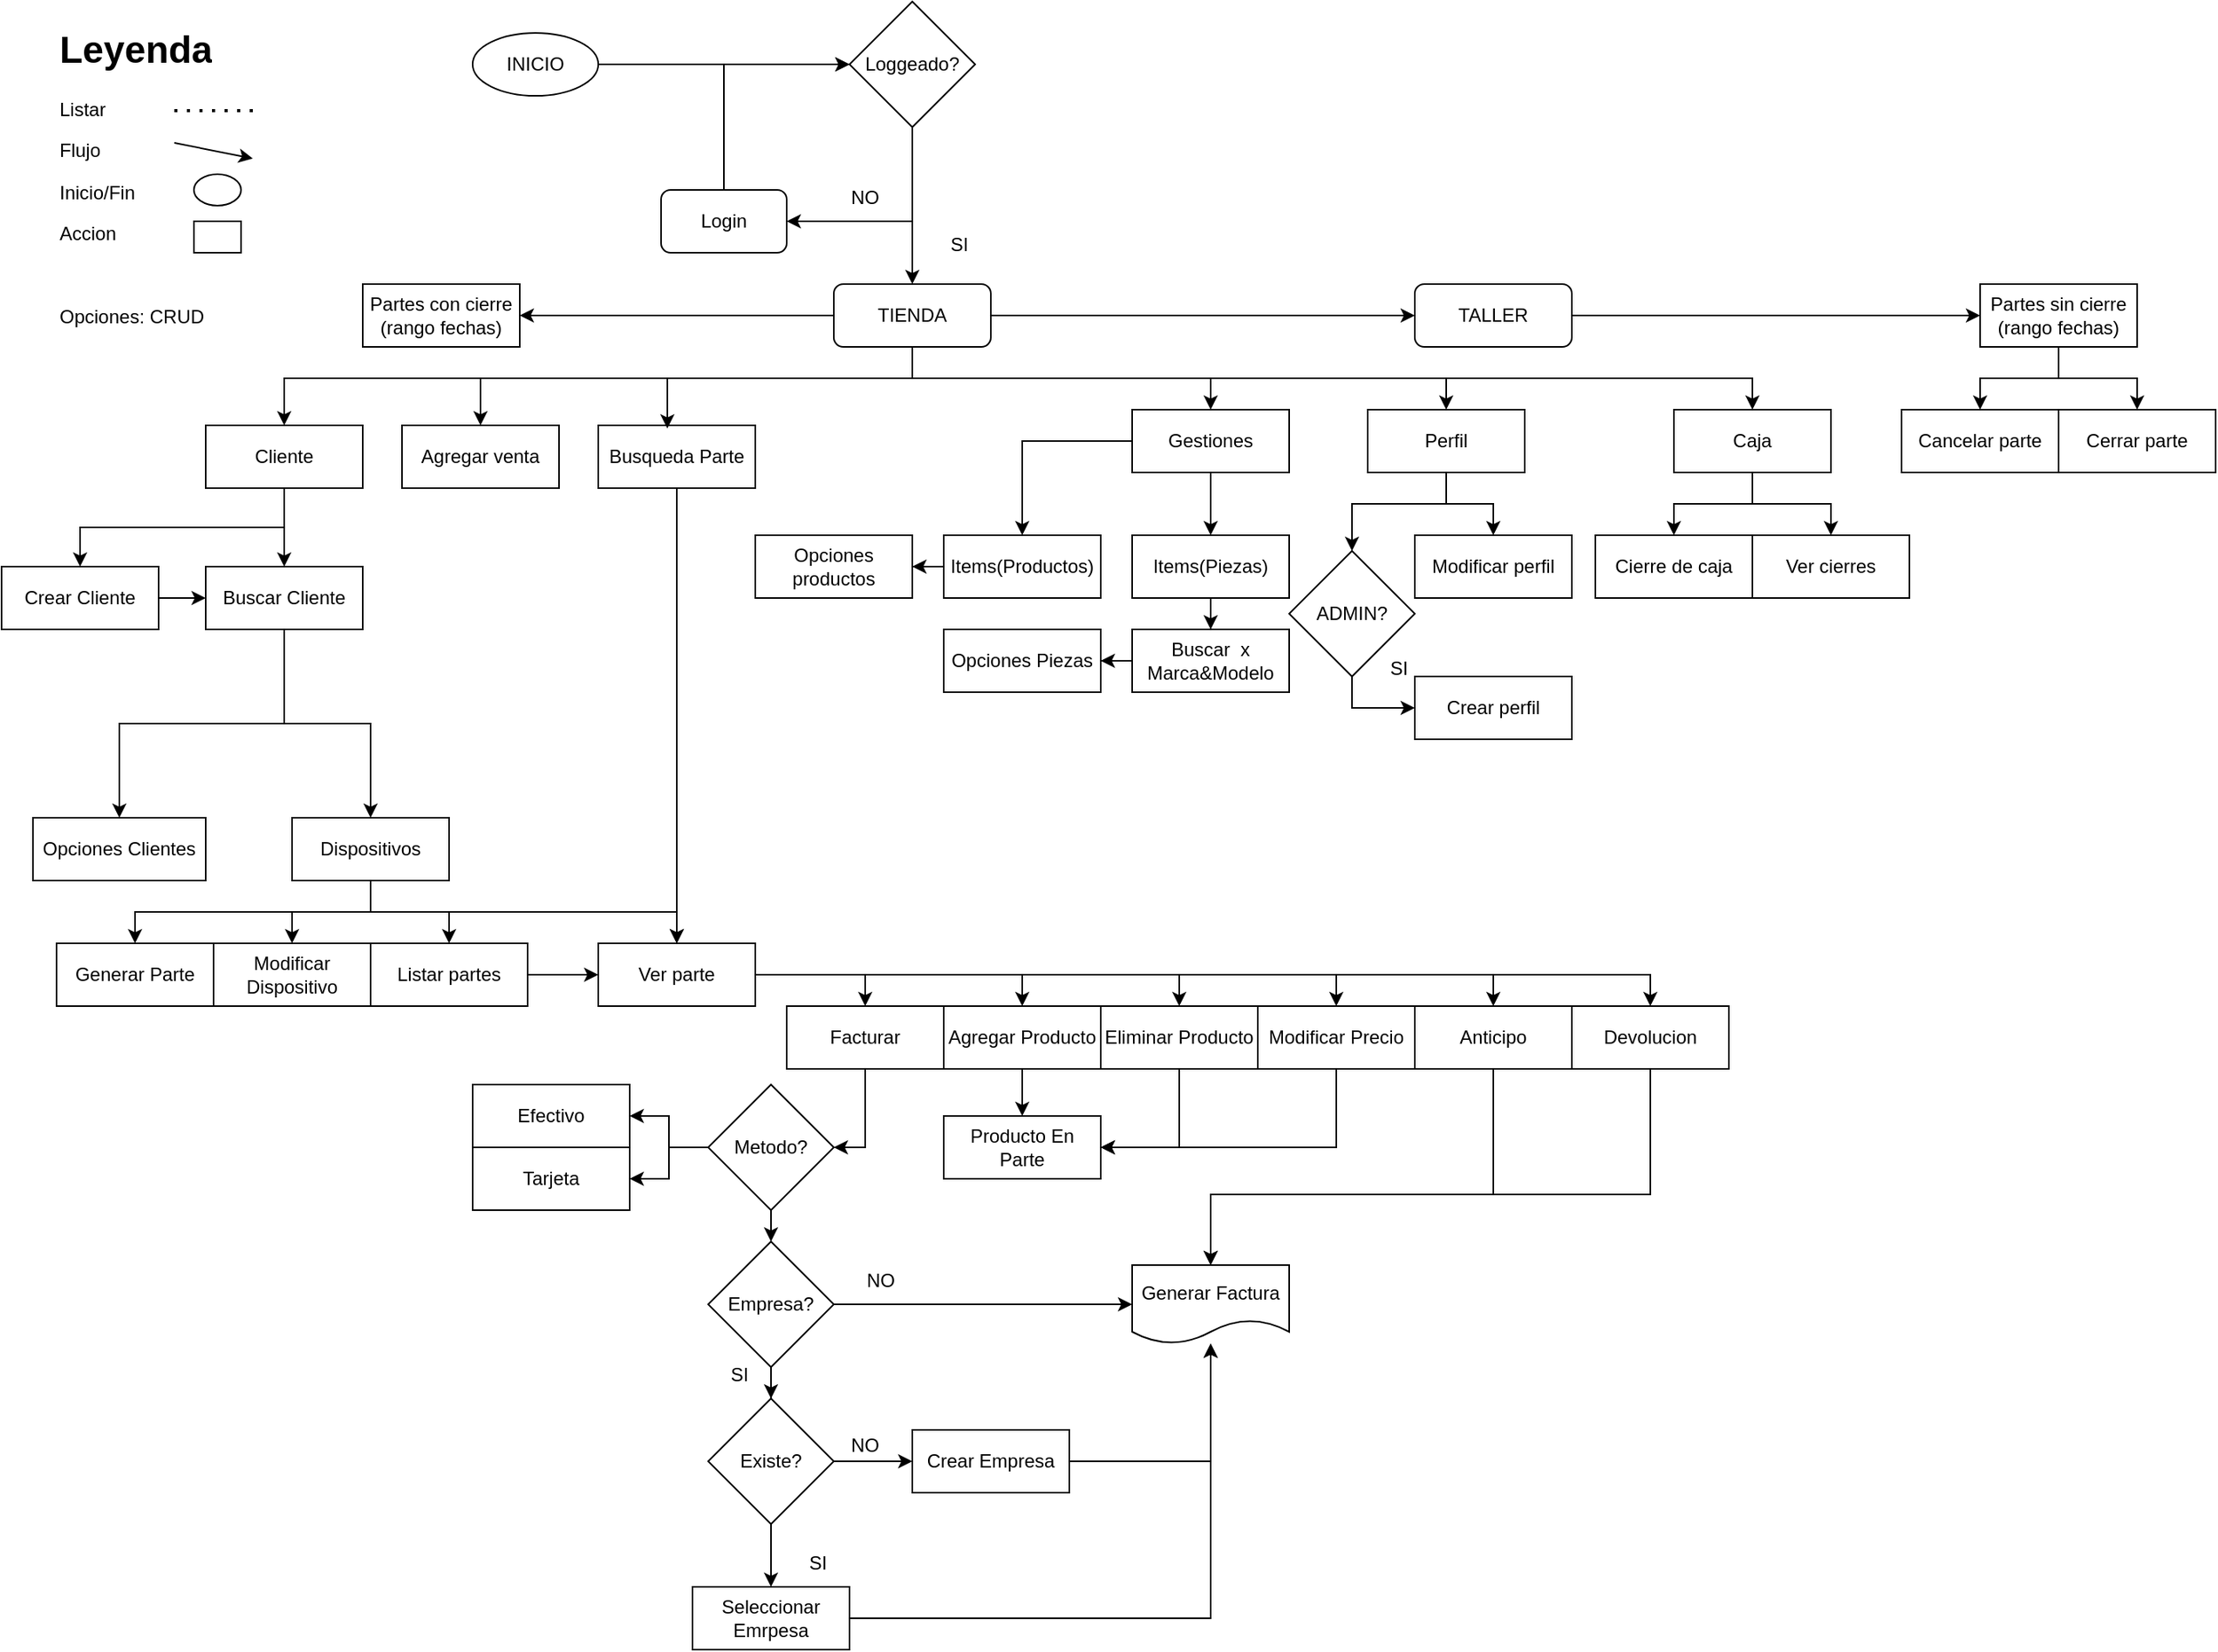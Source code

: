 <mxfile version="26.2.2">
  <diagram name="Página-1" id="Z_W9YwhYfjaV085U8AMI">
    <mxGraphModel dx="1993" dy="600" grid="1" gridSize="10" guides="1" tooltips="1" connect="1" arrows="1" fold="1" page="1" pageScale="1" pageWidth="827" pageHeight="1169" math="0" shadow="0">
      <root>
        <mxCell id="0" />
        <mxCell id="1" parent="0" />
        <mxCell id="-iHipi6ZEOvdDk3W6BI1-5" style="edgeStyle=orthogonalEdgeStyle;rounded=0;orthogonalLoop=1;jettySize=auto;html=1;entryX=0;entryY=0.5;entryDx=0;entryDy=0;" parent="1" source="-iHipi6ZEOvdDk3W6BI1-2" target="-iHipi6ZEOvdDk3W6BI1-4" edge="1">
          <mxGeometry relative="1" as="geometry" />
        </mxCell>
        <mxCell id="-iHipi6ZEOvdDk3W6BI1-2" value="INICIO" style="ellipse;whiteSpace=wrap;html=1;" parent="1" vertex="1">
          <mxGeometry x="120" y="20" width="80" height="40" as="geometry" />
        </mxCell>
        <mxCell id="-iHipi6ZEOvdDk3W6BI1-17" style="edgeStyle=orthogonalEdgeStyle;rounded=0;orthogonalLoop=1;jettySize=auto;html=1;entryX=0;entryY=0.5;entryDx=0;entryDy=0;exitX=0.5;exitY=0;exitDx=0;exitDy=0;" parent="1" source="-iHipi6ZEOvdDk3W6BI1-3" target="-iHipi6ZEOvdDk3W6BI1-4" edge="1">
          <mxGeometry relative="1" as="geometry" />
        </mxCell>
        <mxCell id="-iHipi6ZEOvdDk3W6BI1-3" value="Login" style="rounded=1;whiteSpace=wrap;html=1;" parent="1" vertex="1">
          <mxGeometry x="240" y="120" width="80" height="40" as="geometry" />
        </mxCell>
        <mxCell id="-iHipi6ZEOvdDk3W6BI1-9" style="edgeStyle=orthogonalEdgeStyle;rounded=0;orthogonalLoop=1;jettySize=auto;html=1;entryX=1;entryY=0.5;entryDx=0;entryDy=0;exitX=0.5;exitY=1;exitDx=0;exitDy=0;" parent="1" source="-iHipi6ZEOvdDk3W6BI1-4" target="-iHipi6ZEOvdDk3W6BI1-3" edge="1">
          <mxGeometry relative="1" as="geometry" />
        </mxCell>
        <mxCell id="-iHipi6ZEOvdDk3W6BI1-10" style="edgeStyle=orthogonalEdgeStyle;rounded=0;orthogonalLoop=1;jettySize=auto;html=1;entryX=0.5;entryY=0;entryDx=0;entryDy=0;exitX=0.5;exitY=1;exitDx=0;exitDy=0;" parent="1" source="-iHipi6ZEOvdDk3W6BI1-4" target="-iHipi6ZEOvdDk3W6BI1-8" edge="1">
          <mxGeometry relative="1" as="geometry" />
        </mxCell>
        <mxCell id="-iHipi6ZEOvdDk3W6BI1-4" value="Loggeado?" style="rhombus;whiteSpace=wrap;html=1;" parent="1" vertex="1">
          <mxGeometry x="360" width="80" height="80" as="geometry" />
        </mxCell>
        <mxCell id="-iHipi6ZEOvdDk3W6BI1-42" style="edgeStyle=orthogonalEdgeStyle;rounded=0;orthogonalLoop=1;jettySize=auto;html=1;entryX=0;entryY=0.5;entryDx=0;entryDy=0;" parent="1" source="-iHipi6ZEOvdDk3W6BI1-8" edge="1">
          <mxGeometry relative="1" as="geometry">
            <mxPoint x="720" y="200" as="targetPoint" />
          </mxGeometry>
        </mxCell>
        <mxCell id="-iHipi6ZEOvdDk3W6BI1-47" style="edgeStyle=orthogonalEdgeStyle;rounded=0;orthogonalLoop=1;jettySize=auto;html=1;entryX=0.5;entryY=0;entryDx=0;entryDy=0;exitX=0.5;exitY=1;exitDx=0;exitDy=0;" parent="1" source="-iHipi6ZEOvdDk3W6BI1-8" target="-iHipi6ZEOvdDk3W6BI1-21" edge="1">
          <mxGeometry relative="1" as="geometry">
            <Array as="points">
              <mxPoint x="400" y="240" />
              <mxPoint y="240" />
            </Array>
          </mxGeometry>
        </mxCell>
        <mxCell id="wO2uM60JOVc9Lu1RM6yL-9" style="edgeStyle=orthogonalEdgeStyle;rounded=0;orthogonalLoop=1;jettySize=auto;html=1;entryX=0.5;entryY=0;entryDx=0;entryDy=0;exitX=0.5;exitY=1;exitDx=0;exitDy=0;" parent="1" source="-iHipi6ZEOvdDk3W6BI1-8" target="wO2uM60JOVc9Lu1RM6yL-8" edge="1">
          <mxGeometry relative="1" as="geometry">
            <Array as="points">
              <mxPoint x="400" y="240" />
              <mxPoint x="590" y="240" />
            </Array>
          </mxGeometry>
        </mxCell>
        <mxCell id="diz5Id2DLB-o77FFqCjS-1" style="edgeStyle=orthogonalEdgeStyle;rounded=0;orthogonalLoop=1;jettySize=auto;html=1;" edge="1" parent="1" source="-iHipi6ZEOvdDk3W6BI1-8" target="-iHipi6ZEOvdDk3W6BI1-74">
          <mxGeometry relative="1" as="geometry" />
        </mxCell>
        <mxCell id="diz5Id2DLB-o77FFqCjS-9" style="edgeStyle=orthogonalEdgeStyle;rounded=0;orthogonalLoop=1;jettySize=auto;html=1;entryX=0.5;entryY=0;entryDx=0;entryDy=0;" edge="1" parent="1" source="-iHipi6ZEOvdDk3W6BI1-8" target="-iHipi6ZEOvdDk3W6BI1-22">
          <mxGeometry relative="1" as="geometry">
            <Array as="points">
              <mxPoint x="400" y="240" />
              <mxPoint x="125" y="240" />
            </Array>
          </mxGeometry>
        </mxCell>
        <mxCell id="diz5Id2DLB-o77FFqCjS-44" style="edgeStyle=orthogonalEdgeStyle;rounded=0;orthogonalLoop=1;jettySize=auto;html=1;entryX=0.5;entryY=0;entryDx=0;entryDy=0;" edge="1" parent="1" source="-iHipi6ZEOvdDk3W6BI1-8" target="-iHipi6ZEOvdDk3W6BI1-23">
          <mxGeometry relative="1" as="geometry">
            <Array as="points">
              <mxPoint x="400" y="240" />
              <mxPoint x="740" y="240" />
            </Array>
          </mxGeometry>
        </mxCell>
        <mxCell id="diz5Id2DLB-o77FFqCjS-45" style="edgeStyle=orthogonalEdgeStyle;rounded=0;orthogonalLoop=1;jettySize=auto;html=1;entryX=0.5;entryY=0;entryDx=0;entryDy=0;" edge="1" parent="1" source="-iHipi6ZEOvdDk3W6BI1-8" target="-iHipi6ZEOvdDk3W6BI1-24">
          <mxGeometry relative="1" as="geometry">
            <Array as="points">
              <mxPoint x="400" y="240" />
              <mxPoint x="935" y="240" />
            </Array>
          </mxGeometry>
        </mxCell>
        <mxCell id="-iHipi6ZEOvdDk3W6BI1-8" value="TIENDA" style="rounded=1;whiteSpace=wrap;html=1;" parent="1" vertex="1">
          <mxGeometry x="350" y="180" width="100" height="40" as="geometry" />
        </mxCell>
        <mxCell id="-iHipi6ZEOvdDk3W6BI1-11" value="SI" style="text;html=1;align=center;verticalAlign=middle;whiteSpace=wrap;rounded=0;" parent="1" vertex="1">
          <mxGeometry x="400" y="140" width="60" height="30" as="geometry" />
        </mxCell>
        <mxCell id="-iHipi6ZEOvdDk3W6BI1-12" value="NO" style="text;html=1;align=center;verticalAlign=middle;whiteSpace=wrap;rounded=0;" parent="1" vertex="1">
          <mxGeometry x="340" y="110" width="60" height="30" as="geometry" />
        </mxCell>
        <mxCell id="wO2uM60JOVc9Lu1RM6yL-36" style="edgeStyle=orthogonalEdgeStyle;rounded=0;orthogonalLoop=1;jettySize=auto;html=1;entryX=0;entryY=0.5;entryDx=0;entryDy=0;" parent="1" source="-iHipi6ZEOvdDk3W6BI1-19" target="-iHipi6ZEOvdDk3W6BI1-31" edge="1">
          <mxGeometry relative="1" as="geometry" />
        </mxCell>
        <mxCell id="-iHipi6ZEOvdDk3W6BI1-19" value="Crear Cliente" style="rounded=0;whiteSpace=wrap;html=1;" parent="1" vertex="1">
          <mxGeometry x="-180" y="360" width="100" height="40" as="geometry" />
        </mxCell>
        <mxCell id="diz5Id2DLB-o77FFqCjS-10" style="edgeStyle=orthogonalEdgeStyle;rounded=0;orthogonalLoop=1;jettySize=auto;html=1;" edge="1" parent="1" source="-iHipi6ZEOvdDk3W6BI1-20" target="-iHipi6ZEOvdDk3W6BI1-65">
          <mxGeometry relative="1" as="geometry" />
        </mxCell>
        <mxCell id="-iHipi6ZEOvdDk3W6BI1-20" value="Busqueda Parte" style="rounded=0;whiteSpace=wrap;html=1;" parent="1" vertex="1">
          <mxGeometry x="200" y="270" width="100" height="40" as="geometry" />
        </mxCell>
        <mxCell id="wO2uM60JOVc9Lu1RM6yL-35" style="edgeStyle=orthogonalEdgeStyle;rounded=0;orthogonalLoop=1;jettySize=auto;html=1;entryX=0.5;entryY=0;entryDx=0;entryDy=0;exitX=0.5;exitY=1;exitDx=0;exitDy=0;" parent="1" source="-iHipi6ZEOvdDk3W6BI1-21" target="-iHipi6ZEOvdDk3W6BI1-19" edge="1">
          <mxGeometry relative="1" as="geometry" />
        </mxCell>
        <mxCell id="wO2uM60JOVc9Lu1RM6yL-37" style="edgeStyle=orthogonalEdgeStyle;rounded=0;orthogonalLoop=1;jettySize=auto;html=1;entryX=0.5;entryY=0;entryDx=0;entryDy=0;" parent="1" source="-iHipi6ZEOvdDk3W6BI1-21" target="-iHipi6ZEOvdDk3W6BI1-31" edge="1">
          <mxGeometry relative="1" as="geometry" />
        </mxCell>
        <mxCell id="-iHipi6ZEOvdDk3W6BI1-21" value="&lt;div&gt;&lt;span style=&quot;background-color: transparent; color: light-dark(rgb(0, 0, 0), rgb(255, 255, 255));&quot;&gt;Cliente&lt;/span&gt;&lt;/div&gt;" style="rounded=0;whiteSpace=wrap;html=1;" parent="1" vertex="1">
          <mxGeometry x="-50" y="270" width="100" height="40" as="geometry" />
        </mxCell>
        <mxCell id="-iHipi6ZEOvdDk3W6BI1-22" value="Agregar venta" style="rounded=0;whiteSpace=wrap;html=1;" parent="1" vertex="1">
          <mxGeometry x="75" y="270" width="100" height="40" as="geometry" />
        </mxCell>
        <mxCell id="diz5Id2DLB-o77FFqCjS-38" style="edgeStyle=orthogonalEdgeStyle;rounded=0;orthogonalLoop=1;jettySize=auto;html=1;" edge="1" parent="1" source="-iHipi6ZEOvdDk3W6BI1-23" target="diz5Id2DLB-o77FFqCjS-36">
          <mxGeometry relative="1" as="geometry">
            <Array as="points">
              <mxPoint x="740" y="320" />
              <mxPoint x="680" y="320" />
            </Array>
          </mxGeometry>
        </mxCell>
        <mxCell id="diz5Id2DLB-o77FFqCjS-43" style="edgeStyle=orthogonalEdgeStyle;rounded=0;orthogonalLoop=1;jettySize=auto;html=1;entryX=0.5;entryY=0;entryDx=0;entryDy=0;" edge="1" parent="1" source="-iHipi6ZEOvdDk3W6BI1-23" target="wO2uM60JOVc9Lu1RM6yL-6">
          <mxGeometry relative="1" as="geometry" />
        </mxCell>
        <mxCell id="-iHipi6ZEOvdDk3W6BI1-23" value="Perfil" style="rounded=0;whiteSpace=wrap;html=1;" parent="1" vertex="1">
          <mxGeometry x="690" y="260" width="100" height="40" as="geometry" />
        </mxCell>
        <mxCell id="wO2uM60JOVc9Lu1RM6yL-4" style="edgeStyle=orthogonalEdgeStyle;rounded=0;orthogonalLoop=1;jettySize=auto;html=1;entryX=0.5;entryY=0;entryDx=0;entryDy=0;" parent="1" source="-iHipi6ZEOvdDk3W6BI1-24" target="wO2uM60JOVc9Lu1RM6yL-2" edge="1">
          <mxGeometry relative="1" as="geometry" />
        </mxCell>
        <mxCell id="wO2uM60JOVc9Lu1RM6yL-5" style="edgeStyle=orthogonalEdgeStyle;rounded=0;orthogonalLoop=1;jettySize=auto;html=1;entryX=0.5;entryY=0;entryDx=0;entryDy=0;" parent="1" source="-iHipi6ZEOvdDk3W6BI1-24" target="wO2uM60JOVc9Lu1RM6yL-3" edge="1">
          <mxGeometry relative="1" as="geometry" />
        </mxCell>
        <mxCell id="-iHipi6ZEOvdDk3W6BI1-24" value="Caja" style="rounded=0;whiteSpace=wrap;html=1;" parent="1" vertex="1">
          <mxGeometry x="885" y="260" width="100" height="40" as="geometry" />
        </mxCell>
        <mxCell id="-iHipi6ZEOvdDk3W6BI1-60" style="edgeStyle=orthogonalEdgeStyle;rounded=0;orthogonalLoop=1;jettySize=auto;html=1;entryX=0.5;entryY=0;entryDx=0;entryDy=0;" parent="1" source="-iHipi6ZEOvdDk3W6BI1-31" target="-iHipi6ZEOvdDk3W6BI1-59" edge="1">
          <mxGeometry relative="1" as="geometry" />
        </mxCell>
        <mxCell id="-iHipi6ZEOvdDk3W6BI1-62" style="edgeStyle=orthogonalEdgeStyle;rounded=0;orthogonalLoop=1;jettySize=auto;html=1;entryX=0.5;entryY=0;entryDx=0;entryDy=0;" parent="1" source="-iHipi6ZEOvdDk3W6BI1-31" target="-iHipi6ZEOvdDk3W6BI1-61" edge="1">
          <mxGeometry relative="1" as="geometry" />
        </mxCell>
        <mxCell id="-iHipi6ZEOvdDk3W6BI1-31" value="Buscar Cliente" style="rounded=0;whiteSpace=wrap;html=1;" parent="1" vertex="1">
          <mxGeometry x="-50" y="360" width="100" height="40" as="geometry" />
        </mxCell>
        <mxCell id="-iHipi6ZEOvdDk3W6BI1-59" value="Opciones Clientes" style="rounded=0;whiteSpace=wrap;html=1;" parent="1" vertex="1">
          <mxGeometry x="-160" y="520" width="110" height="40" as="geometry" />
        </mxCell>
        <mxCell id="wO2uM60JOVc9Lu1RM6yL-19" style="edgeStyle=orthogonalEdgeStyle;rounded=0;orthogonalLoop=1;jettySize=auto;html=1;entryX=0.5;entryY=0;entryDx=0;entryDy=0;" parent="1" source="-iHipi6ZEOvdDk3W6BI1-61" target="-iHipi6ZEOvdDk3W6BI1-68" edge="1">
          <mxGeometry relative="1" as="geometry" />
        </mxCell>
        <mxCell id="wO2uM60JOVc9Lu1RM6yL-26" style="edgeStyle=orthogonalEdgeStyle;rounded=0;orthogonalLoop=1;jettySize=auto;html=1;entryX=0.5;entryY=0;entryDx=0;entryDy=0;exitX=0.5;exitY=1;exitDx=0;exitDy=0;" parent="1" source="-iHipi6ZEOvdDk3W6BI1-61" target="-iHipi6ZEOvdDk3W6BI1-65" edge="1">
          <mxGeometry relative="1" as="geometry" />
        </mxCell>
        <mxCell id="diz5Id2DLB-o77FFqCjS-6" style="edgeStyle=orthogonalEdgeStyle;rounded=0;orthogonalLoop=1;jettySize=auto;html=1;entryX=0.5;entryY=0;entryDx=0;entryDy=0;" edge="1" parent="1" source="-iHipi6ZEOvdDk3W6BI1-61" target="-iHipi6ZEOvdDk3W6BI1-64">
          <mxGeometry relative="1" as="geometry" />
        </mxCell>
        <mxCell id="diz5Id2DLB-o77FFqCjS-28" style="edgeStyle=orthogonalEdgeStyle;rounded=0;orthogonalLoop=1;jettySize=auto;html=1;entryX=0.5;entryY=0;entryDx=0;entryDy=0;" edge="1" parent="1" source="-iHipi6ZEOvdDk3W6BI1-61" target="-iHipi6ZEOvdDk3W6BI1-70">
          <mxGeometry relative="1" as="geometry">
            <Array as="points">
              <mxPoint x="55" y="580" />
              <mxPoint x="-95" y="580" />
            </Array>
          </mxGeometry>
        </mxCell>
        <mxCell id="-iHipi6ZEOvdDk3W6BI1-61" value="Dispositivos" style="rounded=0;whiteSpace=wrap;html=1;" parent="1" vertex="1">
          <mxGeometry x="5" y="520" width="100" height="40" as="geometry" />
        </mxCell>
        <mxCell id="diz5Id2DLB-o77FFqCjS-27" style="edgeStyle=orthogonalEdgeStyle;rounded=0;orthogonalLoop=1;jettySize=auto;html=1;entryX=0;entryY=0.5;entryDx=0;entryDy=0;" edge="1" parent="1" source="-iHipi6ZEOvdDk3W6BI1-64" target="-iHipi6ZEOvdDk3W6BI1-65">
          <mxGeometry relative="1" as="geometry" />
        </mxCell>
        <mxCell id="-iHipi6ZEOvdDk3W6BI1-64" value="Listar partes" style="rounded=0;whiteSpace=wrap;html=1;" parent="1" vertex="1">
          <mxGeometry x="55" y="600" width="100" height="40" as="geometry" />
        </mxCell>
        <mxCell id="wO2uM60JOVc9Lu1RM6yL-32" style="edgeStyle=orthogonalEdgeStyle;rounded=0;orthogonalLoop=1;jettySize=auto;html=1;entryX=0.5;entryY=0;entryDx=0;entryDy=0;" parent="1" source="-iHipi6ZEOvdDk3W6BI1-65" target="wO2uM60JOVc9Lu1RM6yL-31" edge="1">
          <mxGeometry relative="1" as="geometry" />
        </mxCell>
        <mxCell id="wO2uM60JOVc9Lu1RM6yL-34" style="edgeStyle=orthogonalEdgeStyle;rounded=0;orthogonalLoop=1;jettySize=auto;html=1;entryX=0.5;entryY=0;entryDx=0;entryDy=0;" parent="1" source="-iHipi6ZEOvdDk3W6BI1-65" target="wO2uM60JOVc9Lu1RM6yL-33" edge="1">
          <mxGeometry relative="1" as="geometry" />
        </mxCell>
        <mxCell id="U4_lhC-odjG4sOQ1pjXB-10" style="edgeStyle=orthogonalEdgeStyle;rounded=0;orthogonalLoop=1;jettySize=auto;html=1;entryX=0.5;entryY=0;entryDx=0;entryDy=0;" parent="1" source="-iHipi6ZEOvdDk3W6BI1-65" target="wO2uM60JOVc9Lu1RM6yL-38" edge="1">
          <mxGeometry relative="1" as="geometry" />
        </mxCell>
        <mxCell id="U4_lhC-odjG4sOQ1pjXB-11" style="edgeStyle=orthogonalEdgeStyle;rounded=0;orthogonalLoop=1;jettySize=auto;html=1;entryX=0.5;entryY=0;entryDx=0;entryDy=0;" parent="1" source="-iHipi6ZEOvdDk3W6BI1-65" target="wO2uM60JOVc9Lu1RM6yL-39" edge="1">
          <mxGeometry relative="1" as="geometry" />
        </mxCell>
        <mxCell id="U4_lhC-odjG4sOQ1pjXB-13" style="edgeStyle=orthogonalEdgeStyle;rounded=0;orthogonalLoop=1;jettySize=auto;html=1;entryX=0.5;entryY=0;entryDx=0;entryDy=0;" parent="1" source="-iHipi6ZEOvdDk3W6BI1-65" target="wO2uM60JOVc9Lu1RM6yL-40" edge="1">
          <mxGeometry relative="1" as="geometry" />
        </mxCell>
        <mxCell id="U4_lhC-odjG4sOQ1pjXB-15" style="edgeStyle=orthogonalEdgeStyle;rounded=0;orthogonalLoop=1;jettySize=auto;html=1;entryX=0.5;entryY=0;entryDx=0;entryDy=0;" parent="1" source="-iHipi6ZEOvdDk3W6BI1-65" target="U4_lhC-odjG4sOQ1pjXB-14" edge="1">
          <mxGeometry relative="1" as="geometry" />
        </mxCell>
        <mxCell id="-iHipi6ZEOvdDk3W6BI1-65" value="Ver parte" style="rounded=0;whiteSpace=wrap;html=1;" parent="1" vertex="1">
          <mxGeometry x="200" y="600" width="100" height="40" as="geometry" />
        </mxCell>
        <mxCell id="-iHipi6ZEOvdDk3W6BI1-68" value="Modificar Dispositivo" style="rounded=0;whiteSpace=wrap;html=1;" parent="1" vertex="1">
          <mxGeometry x="-45" y="600" width="100" height="40" as="geometry" />
        </mxCell>
        <mxCell id="-iHipi6ZEOvdDk3W6BI1-70" value="Generar Parte" style="rounded=0;whiteSpace=wrap;html=1;" parent="1" vertex="1">
          <mxGeometry x="-145" y="600" width="100" height="40" as="geometry" />
        </mxCell>
        <mxCell id="-iHipi6ZEOvdDk3W6BI1-74" value="Partes con cierre&lt;br&gt;(rango fechas)" style="rounded=0;whiteSpace=wrap;html=1;" parent="1" vertex="1">
          <mxGeometry x="50" y="180" width="100" height="40" as="geometry" />
        </mxCell>
        <mxCell id="-iHipi6ZEOvdDk3W6BI1-77" value="" style="endArrow=none;dashed=1;html=1;dashPattern=1 3;strokeWidth=2;rounded=0;" parent="1" edge="1">
          <mxGeometry width="50" height="50" relative="1" as="geometry">
            <mxPoint x="-70" y="69.52" as="sourcePoint" />
            <mxPoint x="-20" y="69.52" as="targetPoint" />
          </mxGeometry>
        </mxCell>
        <mxCell id="-iHipi6ZEOvdDk3W6BI1-79" value="&lt;h1 style=&quot;margin-top: 0px;&quot;&gt;Leyenda&lt;/h1&gt;&lt;p&gt;Listar&amp;nbsp;&lt;/p&gt;&lt;p&gt;&lt;span style=&quot;background-color: transparent; color: light-dark(rgb(0, 0, 0), rgb(255, 255, 255));&quot;&gt;Flujo&amp;nbsp;&lt;/span&gt;&lt;/p&gt;&lt;p&gt;&lt;span style=&quot;background-color: transparent; color: light-dark(rgb(0, 0, 0), rgb(255, 255, 255));&quot;&gt;Inicio/Fin&lt;/span&gt;&lt;/p&gt;&lt;p&gt;&lt;span style=&quot;background-color: transparent; color: light-dark(rgb(0, 0, 0), rgb(255, 255, 255));&quot;&gt;Accion&lt;/span&gt;&lt;/p&gt;&lt;p&gt;&lt;span style=&quot;background-color: transparent; color: light-dark(rgb(0, 0, 0), rgb(255, 255, 255));&quot;&gt;&lt;br&gt;&lt;/span&gt;&lt;/p&gt;&lt;p&gt;Opciones: CRUD&lt;/p&gt;" style="text;html=1;whiteSpace=wrap;overflow=hidden;rounded=0;" parent="1" vertex="1">
          <mxGeometry x="-145" y="10" width="180" height="240" as="geometry" />
        </mxCell>
        <mxCell id="-iHipi6ZEOvdDk3W6BI1-80" value="" style="ellipse;whiteSpace=wrap;html=1;" parent="1" vertex="1">
          <mxGeometry x="-57.5" y="110" width="30" height="20" as="geometry" />
        </mxCell>
        <mxCell id="-iHipi6ZEOvdDk3W6BI1-81" value="" style="endArrow=classic;html=1;rounded=0;" parent="1" edge="1">
          <mxGeometry width="50" height="50" relative="1" as="geometry">
            <mxPoint x="-70" y="90" as="sourcePoint" />
            <mxPoint x="-20" y="100" as="targetPoint" />
          </mxGeometry>
        </mxCell>
        <mxCell id="-iHipi6ZEOvdDk3W6BI1-82" value="" style="rounded=0;whiteSpace=wrap;html=1;" parent="1" vertex="1">
          <mxGeometry x="-57.5" y="140" width="30" height="20" as="geometry" />
        </mxCell>
        <mxCell id="wO2uM60JOVc9Lu1RM6yL-2" value="Cierre de caja" style="rounded=0;whiteSpace=wrap;html=1;" parent="1" vertex="1">
          <mxGeometry x="835" y="340" width="100" height="40" as="geometry" />
        </mxCell>
        <mxCell id="wO2uM60JOVc9Lu1RM6yL-3" value="Ver cierres" style="rounded=0;whiteSpace=wrap;html=1;" parent="1" vertex="1">
          <mxGeometry x="935" y="340" width="100" height="40" as="geometry" />
        </mxCell>
        <mxCell id="wO2uM60JOVc9Lu1RM6yL-6" value="Modificar perfil" style="rounded=0;whiteSpace=wrap;html=1;" parent="1" vertex="1">
          <mxGeometry x="720" y="340" width="100" height="40" as="geometry" />
        </mxCell>
        <mxCell id="wO2uM60JOVc9Lu1RM6yL-13" style="edgeStyle=orthogonalEdgeStyle;rounded=0;orthogonalLoop=1;jettySize=auto;html=1;entryX=0.5;entryY=0;entryDx=0;entryDy=0;" parent="1" source="wO2uM60JOVc9Lu1RM6yL-8" target="wO2uM60JOVc9Lu1RM6yL-12" edge="1">
          <mxGeometry relative="1" as="geometry" />
        </mxCell>
        <mxCell id="wO2uM60JOVc9Lu1RM6yL-23" style="edgeStyle=orthogonalEdgeStyle;rounded=0;orthogonalLoop=1;jettySize=auto;html=1;entryX=0.5;entryY=0;entryDx=0;entryDy=0;" parent="1" source="wO2uM60JOVc9Lu1RM6yL-8" target="wO2uM60JOVc9Lu1RM6yL-17" edge="1">
          <mxGeometry relative="1" as="geometry" />
        </mxCell>
        <mxCell id="wO2uM60JOVc9Lu1RM6yL-8" value="&lt;div&gt;&lt;span style=&quot;background-color: transparent; color: light-dark(rgb(0, 0, 0), rgb(255, 255, 255));&quot;&gt;Gestiones&lt;/span&gt;&lt;/div&gt;" style="rounded=0;whiteSpace=wrap;html=1;" parent="1" vertex="1">
          <mxGeometry x="540" y="260" width="100" height="40" as="geometry" />
        </mxCell>
        <mxCell id="wO2uM60JOVc9Lu1RM6yL-16" style="edgeStyle=orthogonalEdgeStyle;rounded=0;orthogonalLoop=1;jettySize=auto;html=1;entryX=0.5;entryY=0;entryDx=0;entryDy=0;" parent="1" source="wO2uM60JOVc9Lu1RM6yL-12" target="wO2uM60JOVc9Lu1RM6yL-21" edge="1">
          <mxGeometry relative="1" as="geometry">
            <mxPoint x="590" y="420" as="targetPoint" />
          </mxGeometry>
        </mxCell>
        <mxCell id="wO2uM60JOVc9Lu1RM6yL-12" value="Items(Piezas)" style="rounded=0;whiteSpace=wrap;html=1;" parent="1" vertex="1">
          <mxGeometry x="540" y="340" width="100" height="40" as="geometry" />
        </mxCell>
        <mxCell id="diz5Id2DLB-o77FFqCjS-32" style="edgeStyle=orthogonalEdgeStyle;rounded=0;orthogonalLoop=1;jettySize=auto;html=1;entryX=1;entryY=0.5;entryDx=0;entryDy=0;" edge="1" parent="1" source="wO2uM60JOVc9Lu1RM6yL-17" target="wO2uM60JOVc9Lu1RM6yL-18">
          <mxGeometry relative="1" as="geometry" />
        </mxCell>
        <mxCell id="wO2uM60JOVc9Lu1RM6yL-17" value="Items(Productos)" style="rounded=0;whiteSpace=wrap;html=1;" parent="1" vertex="1">
          <mxGeometry x="420" y="340" width="100" height="40" as="geometry" />
        </mxCell>
        <mxCell id="wO2uM60JOVc9Lu1RM6yL-18" value="Opciones productos" style="rounded=0;whiteSpace=wrap;html=1;" parent="1" vertex="1">
          <mxGeometry x="300" y="340" width="100" height="40" as="geometry" />
        </mxCell>
        <mxCell id="diz5Id2DLB-o77FFqCjS-31" style="edgeStyle=orthogonalEdgeStyle;rounded=0;orthogonalLoop=1;jettySize=auto;html=1;entryX=1;entryY=0.5;entryDx=0;entryDy=0;" edge="1" parent="1" source="wO2uM60JOVc9Lu1RM6yL-21" target="wO2uM60JOVc9Lu1RM6yL-22">
          <mxGeometry relative="1" as="geometry" />
        </mxCell>
        <mxCell id="wO2uM60JOVc9Lu1RM6yL-21" value="Buscar&amp;nbsp; x Marca&amp;amp;Modelo" style="rounded=0;whiteSpace=wrap;html=1;" parent="1" vertex="1">
          <mxGeometry x="540" y="400" width="100" height="40" as="geometry" />
        </mxCell>
        <mxCell id="wO2uM60JOVc9Lu1RM6yL-22" value="Opciones Piezas" style="rounded=0;whiteSpace=wrap;html=1;" parent="1" vertex="1">
          <mxGeometry x="420" y="400" width="100" height="40" as="geometry" />
        </mxCell>
        <mxCell id="U4_lhC-odjG4sOQ1pjXB-25" style="edgeStyle=orthogonalEdgeStyle;rounded=0;orthogonalLoop=1;jettySize=auto;html=1;entryX=0.5;entryY=0;entryDx=0;entryDy=0;exitX=0.5;exitY=1;exitDx=0;exitDy=0;" parent="1" source="U4_lhC-odjG4sOQ1pjXB-1" target="U4_lhC-odjG4sOQ1pjXB-24" edge="1">
          <mxGeometry relative="1" as="geometry" />
        </mxCell>
        <mxCell id="diz5Id2DLB-o77FFqCjS-7" style="edgeStyle=orthogonalEdgeStyle;rounded=0;orthogonalLoop=1;jettySize=auto;html=1;entryX=1;entryY=0.5;entryDx=0;entryDy=0;" edge="1" parent="1" source="wO2uM60JOVc9Lu1RM6yL-31" target="U4_lhC-odjG4sOQ1pjXB-1">
          <mxGeometry relative="1" as="geometry" />
        </mxCell>
        <mxCell id="wO2uM60JOVc9Lu1RM6yL-31" value="Facturar" style="rounded=0;whiteSpace=wrap;html=1;" parent="1" vertex="1">
          <mxGeometry x="320" y="640" width="100" height="40" as="geometry" />
        </mxCell>
        <mxCell id="diz5Id2DLB-o77FFqCjS-24" style="edgeStyle=orthogonalEdgeStyle;rounded=0;orthogonalLoop=1;jettySize=auto;html=1;" edge="1" parent="1" source="wO2uM60JOVc9Lu1RM6yL-33" target="diz5Id2DLB-o77FFqCjS-23">
          <mxGeometry relative="1" as="geometry" />
        </mxCell>
        <mxCell id="wO2uM60JOVc9Lu1RM6yL-33" value="Agregar Producto" style="rounded=0;whiteSpace=wrap;html=1;" parent="1" vertex="1">
          <mxGeometry x="420" y="640" width="100" height="40" as="geometry" />
        </mxCell>
        <mxCell id="diz5Id2DLB-o77FFqCjS-14" style="edgeStyle=orthogonalEdgeStyle;rounded=0;orthogonalLoop=1;jettySize=auto;html=1;entryX=0.5;entryY=0;entryDx=0;entryDy=0;" edge="1" parent="1" source="wO2uM60JOVc9Lu1RM6yL-38" target="diz5Id2DLB-o77FFqCjS-2">
          <mxGeometry relative="1" as="geometry">
            <Array as="points">
              <mxPoint x="870" y="760" />
              <mxPoint x="590" y="760" />
            </Array>
          </mxGeometry>
        </mxCell>
        <mxCell id="wO2uM60JOVc9Lu1RM6yL-38" value="Devolucion" style="rounded=0;whiteSpace=wrap;html=1;" parent="1" vertex="1">
          <mxGeometry x="820" y="640" width="100" height="40" as="geometry" />
        </mxCell>
        <mxCell id="diz5Id2DLB-o77FFqCjS-21" style="edgeStyle=orthogonalEdgeStyle;rounded=0;orthogonalLoop=1;jettySize=auto;html=1;entryX=0.5;entryY=0;entryDx=0;entryDy=0;" edge="1" parent="1" source="wO2uM60JOVc9Lu1RM6yL-39" target="diz5Id2DLB-o77FFqCjS-2">
          <mxGeometry relative="1" as="geometry">
            <Array as="points">
              <mxPoint x="770" y="760" />
              <mxPoint x="590" y="760" />
            </Array>
          </mxGeometry>
        </mxCell>
        <mxCell id="wO2uM60JOVc9Lu1RM6yL-39" value="Anticipo" style="rounded=0;whiteSpace=wrap;html=1;" parent="1" vertex="1">
          <mxGeometry x="720" y="640" width="100" height="40" as="geometry" />
        </mxCell>
        <mxCell id="diz5Id2DLB-o77FFqCjS-26" style="edgeStyle=orthogonalEdgeStyle;rounded=0;orthogonalLoop=1;jettySize=auto;html=1;entryX=1;entryY=0.5;entryDx=0;entryDy=0;" edge="1" parent="1" source="wO2uM60JOVc9Lu1RM6yL-40" target="diz5Id2DLB-o77FFqCjS-23">
          <mxGeometry relative="1" as="geometry" />
        </mxCell>
        <mxCell id="wO2uM60JOVc9Lu1RM6yL-40" value="Eliminar Producto" style="rounded=0;whiteSpace=wrap;html=1;" parent="1" vertex="1">
          <mxGeometry x="520" y="640" width="100" height="40" as="geometry" />
        </mxCell>
        <mxCell id="U4_lhC-odjG4sOQ1pjXB-7" style="edgeStyle=orthogonalEdgeStyle;rounded=0;orthogonalLoop=1;jettySize=auto;html=1;entryX=1;entryY=0.5;entryDx=0;entryDy=0;" parent="1" source="U4_lhC-odjG4sOQ1pjXB-1" target="U4_lhC-odjG4sOQ1pjXB-6" edge="1">
          <mxGeometry relative="1" as="geometry" />
        </mxCell>
        <mxCell id="U4_lhC-odjG4sOQ1pjXB-8" style="edgeStyle=orthogonalEdgeStyle;rounded=0;orthogonalLoop=1;jettySize=auto;html=1;entryX=1;entryY=0.5;entryDx=0;entryDy=0;" parent="1" source="U4_lhC-odjG4sOQ1pjXB-1" target="U4_lhC-odjG4sOQ1pjXB-5" edge="1">
          <mxGeometry relative="1" as="geometry" />
        </mxCell>
        <mxCell id="U4_lhC-odjG4sOQ1pjXB-5" value="Efectivo" style="rounded=0;whiteSpace=wrap;html=1;" parent="1" vertex="1">
          <mxGeometry x="120" y="690" width="100" height="40" as="geometry" />
        </mxCell>
        <mxCell id="U4_lhC-odjG4sOQ1pjXB-6" value="Tarjeta" style="rounded=0;whiteSpace=wrap;html=1;" parent="1" vertex="1">
          <mxGeometry x="120" y="730" width="100" height="40" as="geometry" />
        </mxCell>
        <mxCell id="U4_lhC-odjG4sOQ1pjXB-17" style="edgeStyle=orthogonalEdgeStyle;rounded=0;orthogonalLoop=1;jettySize=auto;html=1;" parent="1" source="U4_lhC-odjG4sOQ1pjXB-9" target="U4_lhC-odjG4sOQ1pjXB-16" edge="1">
          <mxGeometry relative="1" as="geometry" />
        </mxCell>
        <mxCell id="U4_lhC-odjG4sOQ1pjXB-9" value="TALLER" style="rounded=1;whiteSpace=wrap;html=1;" parent="1" vertex="1">
          <mxGeometry x="720" y="180" width="100" height="40" as="geometry" />
        </mxCell>
        <mxCell id="diz5Id2DLB-o77FFqCjS-25" style="edgeStyle=orthogonalEdgeStyle;rounded=0;orthogonalLoop=1;jettySize=auto;html=1;entryX=1;entryY=0.5;entryDx=0;entryDy=0;exitX=0.5;exitY=1;exitDx=0;exitDy=0;" edge="1" parent="1" source="U4_lhC-odjG4sOQ1pjXB-14" target="diz5Id2DLB-o77FFqCjS-23">
          <mxGeometry relative="1" as="geometry" />
        </mxCell>
        <mxCell id="U4_lhC-odjG4sOQ1pjXB-14" value="Modificar Precio" style="rounded=0;whiteSpace=wrap;html=1;" parent="1" vertex="1">
          <mxGeometry x="620" y="640" width="100" height="40" as="geometry" />
        </mxCell>
        <mxCell id="U4_lhC-odjG4sOQ1pjXB-20" style="edgeStyle=orthogonalEdgeStyle;rounded=0;orthogonalLoop=1;jettySize=auto;html=1;entryX=0.5;entryY=0;entryDx=0;entryDy=0;" parent="1" source="U4_lhC-odjG4sOQ1pjXB-16" target="U4_lhC-odjG4sOQ1pjXB-18" edge="1">
          <mxGeometry relative="1" as="geometry" />
        </mxCell>
        <mxCell id="U4_lhC-odjG4sOQ1pjXB-22" style="edgeStyle=orthogonalEdgeStyle;rounded=0;orthogonalLoop=1;jettySize=auto;html=1;entryX=0.5;entryY=0;entryDx=0;entryDy=0;" parent="1" source="U4_lhC-odjG4sOQ1pjXB-16" target="U4_lhC-odjG4sOQ1pjXB-21" edge="1">
          <mxGeometry relative="1" as="geometry" />
        </mxCell>
        <mxCell id="U4_lhC-odjG4sOQ1pjXB-16" value="Partes sin cierre&lt;br&gt;(rango fechas)" style="rounded=0;whiteSpace=wrap;html=1;" parent="1" vertex="1">
          <mxGeometry x="1080" y="180" width="100" height="40" as="geometry" />
        </mxCell>
        <mxCell id="U4_lhC-odjG4sOQ1pjXB-18" value="Cerrar parte" style="rounded=0;whiteSpace=wrap;html=1;" parent="1" vertex="1">
          <mxGeometry x="1130" y="260" width="100" height="40" as="geometry" />
        </mxCell>
        <mxCell id="U4_lhC-odjG4sOQ1pjXB-21" value="Cancelar parte" style="rounded=0;whiteSpace=wrap;html=1;" parent="1" vertex="1">
          <mxGeometry x="1030" y="260" width="100" height="40" as="geometry" />
        </mxCell>
        <mxCell id="diz5Id2DLB-o77FFqCjS-3" style="edgeStyle=orthogonalEdgeStyle;rounded=0;orthogonalLoop=1;jettySize=auto;html=1;" edge="1" parent="1" source="U4_lhC-odjG4sOQ1pjXB-24" target="diz5Id2DLB-o77FFqCjS-2">
          <mxGeometry relative="1" as="geometry" />
        </mxCell>
        <mxCell id="diz5Id2DLB-o77FFqCjS-15" style="edgeStyle=orthogonalEdgeStyle;rounded=0;orthogonalLoop=1;jettySize=auto;html=1;entryX=0.5;entryY=0;entryDx=0;entryDy=0;" edge="1" parent="1" source="U4_lhC-odjG4sOQ1pjXB-24" target="U4_lhC-odjG4sOQ1pjXB-29">
          <mxGeometry relative="1" as="geometry" />
        </mxCell>
        <mxCell id="U4_lhC-odjG4sOQ1pjXB-24" value="Empresa?" style="rhombus;whiteSpace=wrap;html=1;rounded=0;" parent="1" vertex="1">
          <mxGeometry x="270" y="790" width="80" height="80" as="geometry" />
        </mxCell>
        <mxCell id="diz5Id2DLB-o77FFqCjS-17" style="edgeStyle=orthogonalEdgeStyle;rounded=0;orthogonalLoop=1;jettySize=auto;html=1;entryX=0.5;entryY=0;entryDx=0;entryDy=0;" edge="1" parent="1" source="U4_lhC-odjG4sOQ1pjXB-29" target="U4_lhC-odjG4sOQ1pjXB-31">
          <mxGeometry relative="1" as="geometry" />
        </mxCell>
        <mxCell id="diz5Id2DLB-o77FFqCjS-18" style="edgeStyle=orthogonalEdgeStyle;rounded=0;orthogonalLoop=1;jettySize=auto;html=1;entryX=0;entryY=0.5;entryDx=0;entryDy=0;" edge="1" parent="1" source="U4_lhC-odjG4sOQ1pjXB-29" target="U4_lhC-odjG4sOQ1pjXB-41">
          <mxGeometry relative="1" as="geometry" />
        </mxCell>
        <mxCell id="U4_lhC-odjG4sOQ1pjXB-29" value="Existe?" style="rhombus;whiteSpace=wrap;html=1;" parent="1" vertex="1">
          <mxGeometry x="270" y="890" width="80" height="80" as="geometry" />
        </mxCell>
        <mxCell id="diz5Id2DLB-o77FFqCjS-19" style="edgeStyle=orthogonalEdgeStyle;rounded=0;orthogonalLoop=1;jettySize=auto;html=1;" edge="1" parent="1" source="U4_lhC-odjG4sOQ1pjXB-31" target="diz5Id2DLB-o77FFqCjS-2">
          <mxGeometry relative="1" as="geometry" />
        </mxCell>
        <mxCell id="U4_lhC-odjG4sOQ1pjXB-31" value="Seleccionar Emrpesa" style="rounded=0;whiteSpace=wrap;html=1;" parent="1" vertex="1">
          <mxGeometry x="260" y="1010" width="100" height="40" as="geometry" />
        </mxCell>
        <mxCell id="U4_lhC-odjG4sOQ1pjXB-33" value="SI" style="text;html=1;align=center;verticalAlign=middle;whiteSpace=wrap;rounded=0;" parent="1" vertex="1">
          <mxGeometry x="310" y="980" width="60" height="30" as="geometry" />
        </mxCell>
        <mxCell id="U4_lhC-odjG4sOQ1pjXB-34" value="NO" style="text;html=1;align=center;verticalAlign=middle;whiteSpace=wrap;rounded=0;" parent="1" vertex="1">
          <mxGeometry x="350" y="800" width="60" height="30" as="geometry" />
        </mxCell>
        <mxCell id="U4_lhC-odjG4sOQ1pjXB-1" value="Metodo?" style="rhombus;whiteSpace=wrap;html=1;rounded=0;" parent="1" vertex="1">
          <mxGeometry x="270" y="690" width="80" height="80" as="geometry" />
        </mxCell>
        <mxCell id="U4_lhC-odjG4sOQ1pjXB-38" value="SI" style="text;html=1;align=center;verticalAlign=middle;whiteSpace=wrap;rounded=0;" parent="1" vertex="1">
          <mxGeometry x="260" y="860" width="60" height="30" as="geometry" />
        </mxCell>
        <mxCell id="U4_lhC-odjG4sOQ1pjXB-40" value="NO" style="text;html=1;align=center;verticalAlign=middle;whiteSpace=wrap;rounded=0;" parent="1" vertex="1">
          <mxGeometry x="340" y="905" width="60" height="30" as="geometry" />
        </mxCell>
        <mxCell id="diz5Id2DLB-o77FFqCjS-20" style="edgeStyle=orthogonalEdgeStyle;rounded=0;orthogonalLoop=1;jettySize=auto;html=1;" edge="1" parent="1" source="U4_lhC-odjG4sOQ1pjXB-41" target="diz5Id2DLB-o77FFqCjS-2">
          <mxGeometry relative="1" as="geometry" />
        </mxCell>
        <mxCell id="U4_lhC-odjG4sOQ1pjXB-41" value="Crear Empresa" style="rounded=0;whiteSpace=wrap;html=1;" parent="1" vertex="1">
          <mxGeometry x="400" y="910" width="100" height="40" as="geometry" />
        </mxCell>
        <mxCell id="diz5Id2DLB-o77FFqCjS-2" value="Generar Factura" style="shape=document;whiteSpace=wrap;html=1;boundedLbl=1;" vertex="1" parent="1">
          <mxGeometry x="540" y="805" width="100" height="50" as="geometry" />
        </mxCell>
        <mxCell id="diz5Id2DLB-o77FFqCjS-8" style="edgeStyle=orthogonalEdgeStyle;rounded=0;orthogonalLoop=1;jettySize=auto;html=1;entryX=0.44;entryY=0.05;entryDx=0;entryDy=0;entryPerimeter=0;" edge="1" parent="1" source="-iHipi6ZEOvdDk3W6BI1-8" target="-iHipi6ZEOvdDk3W6BI1-20">
          <mxGeometry relative="1" as="geometry">
            <Array as="points">
              <mxPoint x="400" y="240" />
              <mxPoint x="244" y="240" />
            </Array>
          </mxGeometry>
        </mxCell>
        <mxCell id="diz5Id2DLB-o77FFqCjS-23" value="Producto En Parte" style="rounded=0;whiteSpace=wrap;html=1;" vertex="1" parent="1">
          <mxGeometry x="420" y="710" width="100" height="40" as="geometry" />
        </mxCell>
        <mxCell id="diz5Id2DLB-o77FFqCjS-42" style="edgeStyle=orthogonalEdgeStyle;rounded=0;orthogonalLoop=1;jettySize=auto;html=1;entryX=0;entryY=0.5;entryDx=0;entryDy=0;" edge="1" parent="1" source="diz5Id2DLB-o77FFqCjS-36" target="diz5Id2DLB-o77FFqCjS-39">
          <mxGeometry relative="1" as="geometry" />
        </mxCell>
        <mxCell id="diz5Id2DLB-o77FFqCjS-36" value="ADMIN?" style="rhombus;whiteSpace=wrap;html=1;rounded=0;" vertex="1" parent="1">
          <mxGeometry x="640" y="350" width="80" height="80" as="geometry" />
        </mxCell>
        <mxCell id="diz5Id2DLB-o77FFqCjS-39" value="Crear perfil" style="rounded=0;whiteSpace=wrap;html=1;" vertex="1" parent="1">
          <mxGeometry x="720" y="430" width="100" height="40" as="geometry" />
        </mxCell>
        <mxCell id="diz5Id2DLB-o77FFqCjS-41" value="SI" style="text;html=1;align=center;verticalAlign=middle;whiteSpace=wrap;rounded=0;" vertex="1" parent="1">
          <mxGeometry x="680" y="410" width="60" height="30" as="geometry" />
        </mxCell>
      </root>
    </mxGraphModel>
  </diagram>
</mxfile>
